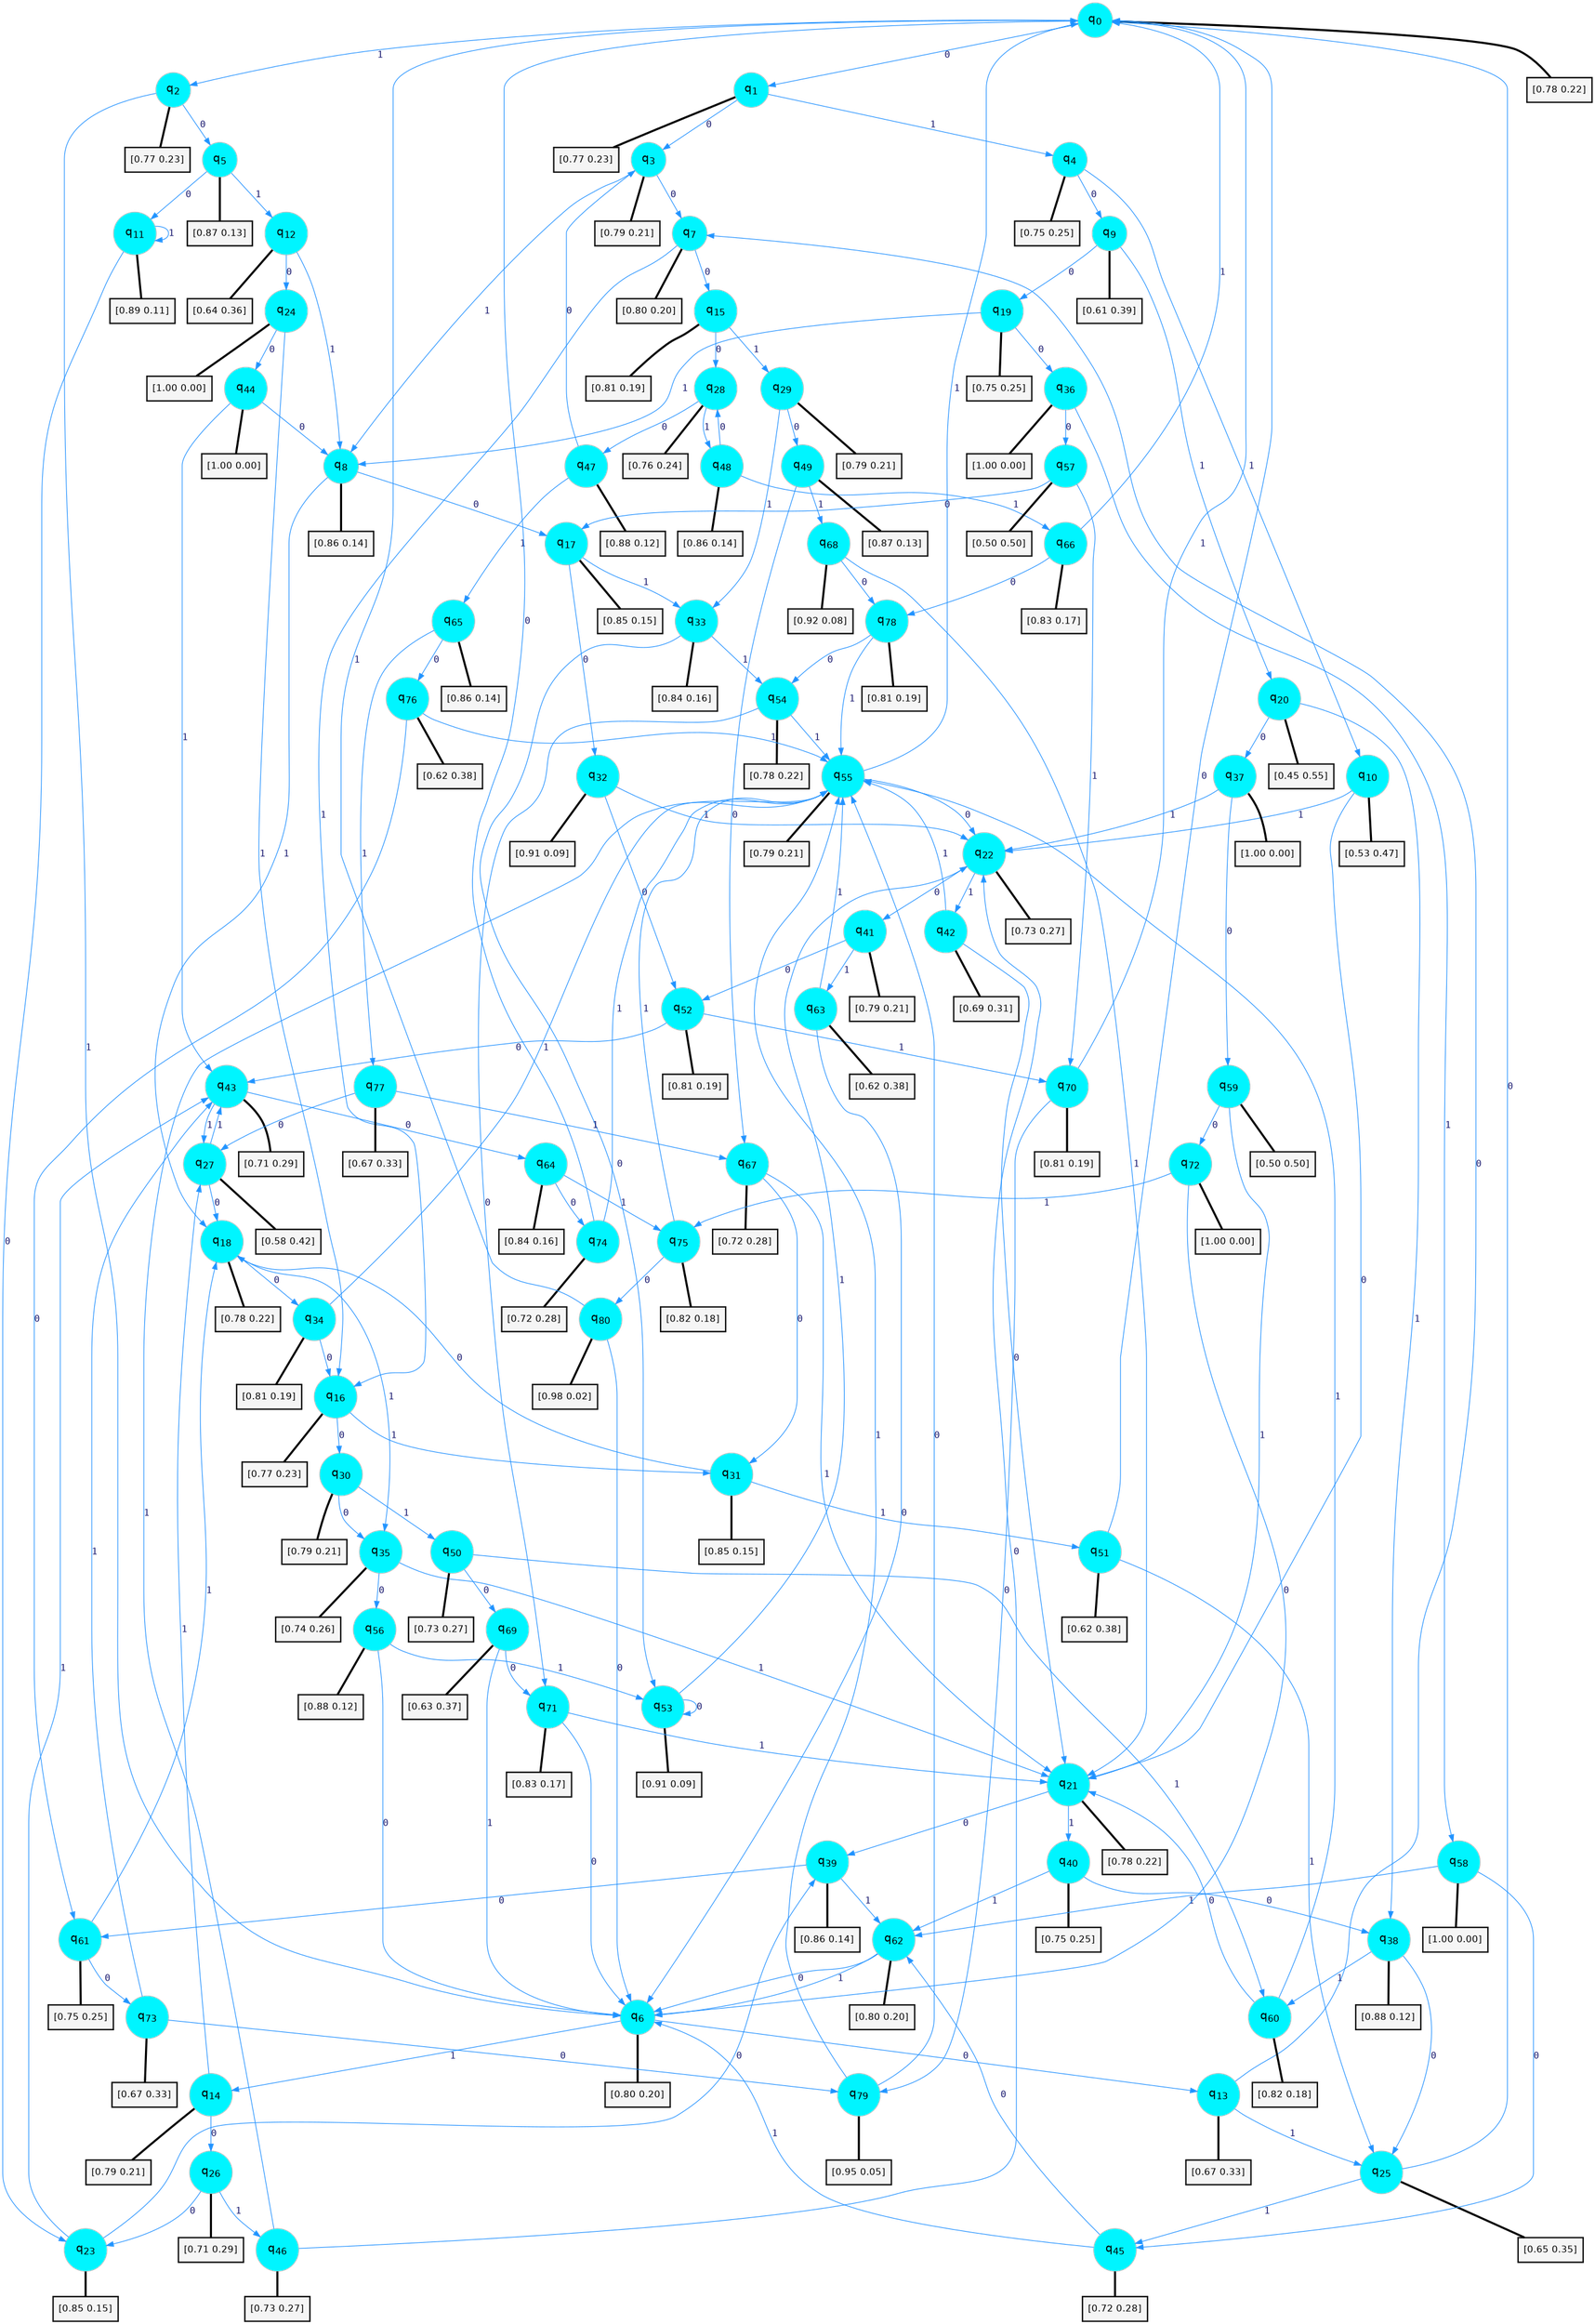 digraph G {
graph [
bgcolor=transparent, dpi=300, rankdir=TD, size="40,25"];
node [
color=gray, fillcolor=turquoise1, fontcolor=black, fontname=Helvetica, fontsize=16, fontweight=bold, shape=circle, style=filled];
edge [
arrowsize=1, color=dodgerblue1, fontcolor=midnightblue, fontname=courier, fontweight=bold, penwidth=1, style=solid, weight=20];
0[label=<q<SUB>0</SUB>>];
1[label=<q<SUB>1</SUB>>];
2[label=<q<SUB>2</SUB>>];
3[label=<q<SUB>3</SUB>>];
4[label=<q<SUB>4</SUB>>];
5[label=<q<SUB>5</SUB>>];
6[label=<q<SUB>6</SUB>>];
7[label=<q<SUB>7</SUB>>];
8[label=<q<SUB>8</SUB>>];
9[label=<q<SUB>9</SUB>>];
10[label=<q<SUB>10</SUB>>];
11[label=<q<SUB>11</SUB>>];
12[label=<q<SUB>12</SUB>>];
13[label=<q<SUB>13</SUB>>];
14[label=<q<SUB>14</SUB>>];
15[label=<q<SUB>15</SUB>>];
16[label=<q<SUB>16</SUB>>];
17[label=<q<SUB>17</SUB>>];
18[label=<q<SUB>18</SUB>>];
19[label=<q<SUB>19</SUB>>];
20[label=<q<SUB>20</SUB>>];
21[label=<q<SUB>21</SUB>>];
22[label=<q<SUB>22</SUB>>];
23[label=<q<SUB>23</SUB>>];
24[label=<q<SUB>24</SUB>>];
25[label=<q<SUB>25</SUB>>];
26[label=<q<SUB>26</SUB>>];
27[label=<q<SUB>27</SUB>>];
28[label=<q<SUB>28</SUB>>];
29[label=<q<SUB>29</SUB>>];
30[label=<q<SUB>30</SUB>>];
31[label=<q<SUB>31</SUB>>];
32[label=<q<SUB>32</SUB>>];
33[label=<q<SUB>33</SUB>>];
34[label=<q<SUB>34</SUB>>];
35[label=<q<SUB>35</SUB>>];
36[label=<q<SUB>36</SUB>>];
37[label=<q<SUB>37</SUB>>];
38[label=<q<SUB>38</SUB>>];
39[label=<q<SUB>39</SUB>>];
40[label=<q<SUB>40</SUB>>];
41[label=<q<SUB>41</SUB>>];
42[label=<q<SUB>42</SUB>>];
43[label=<q<SUB>43</SUB>>];
44[label=<q<SUB>44</SUB>>];
45[label=<q<SUB>45</SUB>>];
46[label=<q<SUB>46</SUB>>];
47[label=<q<SUB>47</SUB>>];
48[label=<q<SUB>48</SUB>>];
49[label=<q<SUB>49</SUB>>];
50[label=<q<SUB>50</SUB>>];
51[label=<q<SUB>51</SUB>>];
52[label=<q<SUB>52</SUB>>];
53[label=<q<SUB>53</SUB>>];
54[label=<q<SUB>54</SUB>>];
55[label=<q<SUB>55</SUB>>];
56[label=<q<SUB>56</SUB>>];
57[label=<q<SUB>57</SUB>>];
58[label=<q<SUB>58</SUB>>];
59[label=<q<SUB>59</SUB>>];
60[label=<q<SUB>60</SUB>>];
61[label=<q<SUB>61</SUB>>];
62[label=<q<SUB>62</SUB>>];
63[label=<q<SUB>63</SUB>>];
64[label=<q<SUB>64</SUB>>];
65[label=<q<SUB>65</SUB>>];
66[label=<q<SUB>66</SUB>>];
67[label=<q<SUB>67</SUB>>];
68[label=<q<SUB>68</SUB>>];
69[label=<q<SUB>69</SUB>>];
70[label=<q<SUB>70</SUB>>];
71[label=<q<SUB>71</SUB>>];
72[label=<q<SUB>72</SUB>>];
73[label=<q<SUB>73</SUB>>];
74[label=<q<SUB>74</SUB>>];
75[label=<q<SUB>75</SUB>>];
76[label=<q<SUB>76</SUB>>];
77[label=<q<SUB>77</SUB>>];
78[label=<q<SUB>78</SUB>>];
79[label=<q<SUB>79</SUB>>];
80[label=<q<SUB>80</SUB>>];
81[label="[0.78 0.22]", shape=box,fontcolor=black, fontname=Helvetica, fontsize=14, penwidth=2, fillcolor=whitesmoke,color=black];
82[label="[0.77 0.23]", shape=box,fontcolor=black, fontname=Helvetica, fontsize=14, penwidth=2, fillcolor=whitesmoke,color=black];
83[label="[0.77 0.23]", shape=box,fontcolor=black, fontname=Helvetica, fontsize=14, penwidth=2, fillcolor=whitesmoke,color=black];
84[label="[0.79 0.21]", shape=box,fontcolor=black, fontname=Helvetica, fontsize=14, penwidth=2, fillcolor=whitesmoke,color=black];
85[label="[0.75 0.25]", shape=box,fontcolor=black, fontname=Helvetica, fontsize=14, penwidth=2, fillcolor=whitesmoke,color=black];
86[label="[0.87 0.13]", shape=box,fontcolor=black, fontname=Helvetica, fontsize=14, penwidth=2, fillcolor=whitesmoke,color=black];
87[label="[0.80 0.20]", shape=box,fontcolor=black, fontname=Helvetica, fontsize=14, penwidth=2, fillcolor=whitesmoke,color=black];
88[label="[0.80 0.20]", shape=box,fontcolor=black, fontname=Helvetica, fontsize=14, penwidth=2, fillcolor=whitesmoke,color=black];
89[label="[0.86 0.14]", shape=box,fontcolor=black, fontname=Helvetica, fontsize=14, penwidth=2, fillcolor=whitesmoke,color=black];
90[label="[0.61 0.39]", shape=box,fontcolor=black, fontname=Helvetica, fontsize=14, penwidth=2, fillcolor=whitesmoke,color=black];
91[label="[0.53 0.47]", shape=box,fontcolor=black, fontname=Helvetica, fontsize=14, penwidth=2, fillcolor=whitesmoke,color=black];
92[label="[0.89 0.11]", shape=box,fontcolor=black, fontname=Helvetica, fontsize=14, penwidth=2, fillcolor=whitesmoke,color=black];
93[label="[0.64 0.36]", shape=box,fontcolor=black, fontname=Helvetica, fontsize=14, penwidth=2, fillcolor=whitesmoke,color=black];
94[label="[0.67 0.33]", shape=box,fontcolor=black, fontname=Helvetica, fontsize=14, penwidth=2, fillcolor=whitesmoke,color=black];
95[label="[0.79 0.21]", shape=box,fontcolor=black, fontname=Helvetica, fontsize=14, penwidth=2, fillcolor=whitesmoke,color=black];
96[label="[0.81 0.19]", shape=box,fontcolor=black, fontname=Helvetica, fontsize=14, penwidth=2, fillcolor=whitesmoke,color=black];
97[label="[0.77 0.23]", shape=box,fontcolor=black, fontname=Helvetica, fontsize=14, penwidth=2, fillcolor=whitesmoke,color=black];
98[label="[0.85 0.15]", shape=box,fontcolor=black, fontname=Helvetica, fontsize=14, penwidth=2, fillcolor=whitesmoke,color=black];
99[label="[0.78 0.22]", shape=box,fontcolor=black, fontname=Helvetica, fontsize=14, penwidth=2, fillcolor=whitesmoke,color=black];
100[label="[0.75 0.25]", shape=box,fontcolor=black, fontname=Helvetica, fontsize=14, penwidth=2, fillcolor=whitesmoke,color=black];
101[label="[0.45 0.55]", shape=box,fontcolor=black, fontname=Helvetica, fontsize=14, penwidth=2, fillcolor=whitesmoke,color=black];
102[label="[0.78 0.22]", shape=box,fontcolor=black, fontname=Helvetica, fontsize=14, penwidth=2, fillcolor=whitesmoke,color=black];
103[label="[0.73 0.27]", shape=box,fontcolor=black, fontname=Helvetica, fontsize=14, penwidth=2, fillcolor=whitesmoke,color=black];
104[label="[0.85 0.15]", shape=box,fontcolor=black, fontname=Helvetica, fontsize=14, penwidth=2, fillcolor=whitesmoke,color=black];
105[label="[1.00 0.00]", shape=box,fontcolor=black, fontname=Helvetica, fontsize=14, penwidth=2, fillcolor=whitesmoke,color=black];
106[label="[0.65 0.35]", shape=box,fontcolor=black, fontname=Helvetica, fontsize=14, penwidth=2, fillcolor=whitesmoke,color=black];
107[label="[0.71 0.29]", shape=box,fontcolor=black, fontname=Helvetica, fontsize=14, penwidth=2, fillcolor=whitesmoke,color=black];
108[label="[0.58 0.42]", shape=box,fontcolor=black, fontname=Helvetica, fontsize=14, penwidth=2, fillcolor=whitesmoke,color=black];
109[label="[0.76 0.24]", shape=box,fontcolor=black, fontname=Helvetica, fontsize=14, penwidth=2, fillcolor=whitesmoke,color=black];
110[label="[0.79 0.21]", shape=box,fontcolor=black, fontname=Helvetica, fontsize=14, penwidth=2, fillcolor=whitesmoke,color=black];
111[label="[0.79 0.21]", shape=box,fontcolor=black, fontname=Helvetica, fontsize=14, penwidth=2, fillcolor=whitesmoke,color=black];
112[label="[0.85 0.15]", shape=box,fontcolor=black, fontname=Helvetica, fontsize=14, penwidth=2, fillcolor=whitesmoke,color=black];
113[label="[0.91 0.09]", shape=box,fontcolor=black, fontname=Helvetica, fontsize=14, penwidth=2, fillcolor=whitesmoke,color=black];
114[label="[0.84 0.16]", shape=box,fontcolor=black, fontname=Helvetica, fontsize=14, penwidth=2, fillcolor=whitesmoke,color=black];
115[label="[0.81 0.19]", shape=box,fontcolor=black, fontname=Helvetica, fontsize=14, penwidth=2, fillcolor=whitesmoke,color=black];
116[label="[0.74 0.26]", shape=box,fontcolor=black, fontname=Helvetica, fontsize=14, penwidth=2, fillcolor=whitesmoke,color=black];
117[label="[1.00 0.00]", shape=box,fontcolor=black, fontname=Helvetica, fontsize=14, penwidth=2, fillcolor=whitesmoke,color=black];
118[label="[1.00 0.00]", shape=box,fontcolor=black, fontname=Helvetica, fontsize=14, penwidth=2, fillcolor=whitesmoke,color=black];
119[label="[0.88 0.12]", shape=box,fontcolor=black, fontname=Helvetica, fontsize=14, penwidth=2, fillcolor=whitesmoke,color=black];
120[label="[0.86 0.14]", shape=box,fontcolor=black, fontname=Helvetica, fontsize=14, penwidth=2, fillcolor=whitesmoke,color=black];
121[label="[0.75 0.25]", shape=box,fontcolor=black, fontname=Helvetica, fontsize=14, penwidth=2, fillcolor=whitesmoke,color=black];
122[label="[0.79 0.21]", shape=box,fontcolor=black, fontname=Helvetica, fontsize=14, penwidth=2, fillcolor=whitesmoke,color=black];
123[label="[0.69 0.31]", shape=box,fontcolor=black, fontname=Helvetica, fontsize=14, penwidth=2, fillcolor=whitesmoke,color=black];
124[label="[0.71 0.29]", shape=box,fontcolor=black, fontname=Helvetica, fontsize=14, penwidth=2, fillcolor=whitesmoke,color=black];
125[label="[1.00 0.00]", shape=box,fontcolor=black, fontname=Helvetica, fontsize=14, penwidth=2, fillcolor=whitesmoke,color=black];
126[label="[0.72 0.28]", shape=box,fontcolor=black, fontname=Helvetica, fontsize=14, penwidth=2, fillcolor=whitesmoke,color=black];
127[label="[0.73 0.27]", shape=box,fontcolor=black, fontname=Helvetica, fontsize=14, penwidth=2, fillcolor=whitesmoke,color=black];
128[label="[0.88 0.12]", shape=box,fontcolor=black, fontname=Helvetica, fontsize=14, penwidth=2, fillcolor=whitesmoke,color=black];
129[label="[0.86 0.14]", shape=box,fontcolor=black, fontname=Helvetica, fontsize=14, penwidth=2, fillcolor=whitesmoke,color=black];
130[label="[0.87 0.13]", shape=box,fontcolor=black, fontname=Helvetica, fontsize=14, penwidth=2, fillcolor=whitesmoke,color=black];
131[label="[0.73 0.27]", shape=box,fontcolor=black, fontname=Helvetica, fontsize=14, penwidth=2, fillcolor=whitesmoke,color=black];
132[label="[0.62 0.38]", shape=box,fontcolor=black, fontname=Helvetica, fontsize=14, penwidth=2, fillcolor=whitesmoke,color=black];
133[label="[0.81 0.19]", shape=box,fontcolor=black, fontname=Helvetica, fontsize=14, penwidth=2, fillcolor=whitesmoke,color=black];
134[label="[0.91 0.09]", shape=box,fontcolor=black, fontname=Helvetica, fontsize=14, penwidth=2, fillcolor=whitesmoke,color=black];
135[label="[0.78 0.22]", shape=box,fontcolor=black, fontname=Helvetica, fontsize=14, penwidth=2, fillcolor=whitesmoke,color=black];
136[label="[0.79 0.21]", shape=box,fontcolor=black, fontname=Helvetica, fontsize=14, penwidth=2, fillcolor=whitesmoke,color=black];
137[label="[0.88 0.12]", shape=box,fontcolor=black, fontname=Helvetica, fontsize=14, penwidth=2, fillcolor=whitesmoke,color=black];
138[label="[0.50 0.50]", shape=box,fontcolor=black, fontname=Helvetica, fontsize=14, penwidth=2, fillcolor=whitesmoke,color=black];
139[label="[1.00 0.00]", shape=box,fontcolor=black, fontname=Helvetica, fontsize=14, penwidth=2, fillcolor=whitesmoke,color=black];
140[label="[0.50 0.50]", shape=box,fontcolor=black, fontname=Helvetica, fontsize=14, penwidth=2, fillcolor=whitesmoke,color=black];
141[label="[0.82 0.18]", shape=box,fontcolor=black, fontname=Helvetica, fontsize=14, penwidth=2, fillcolor=whitesmoke,color=black];
142[label="[0.75 0.25]", shape=box,fontcolor=black, fontname=Helvetica, fontsize=14, penwidth=2, fillcolor=whitesmoke,color=black];
143[label="[0.80 0.20]", shape=box,fontcolor=black, fontname=Helvetica, fontsize=14, penwidth=2, fillcolor=whitesmoke,color=black];
144[label="[0.62 0.38]", shape=box,fontcolor=black, fontname=Helvetica, fontsize=14, penwidth=2, fillcolor=whitesmoke,color=black];
145[label="[0.84 0.16]", shape=box,fontcolor=black, fontname=Helvetica, fontsize=14, penwidth=2, fillcolor=whitesmoke,color=black];
146[label="[0.86 0.14]", shape=box,fontcolor=black, fontname=Helvetica, fontsize=14, penwidth=2, fillcolor=whitesmoke,color=black];
147[label="[0.83 0.17]", shape=box,fontcolor=black, fontname=Helvetica, fontsize=14, penwidth=2, fillcolor=whitesmoke,color=black];
148[label="[0.72 0.28]", shape=box,fontcolor=black, fontname=Helvetica, fontsize=14, penwidth=2, fillcolor=whitesmoke,color=black];
149[label="[0.92 0.08]", shape=box,fontcolor=black, fontname=Helvetica, fontsize=14, penwidth=2, fillcolor=whitesmoke,color=black];
150[label="[0.63 0.37]", shape=box,fontcolor=black, fontname=Helvetica, fontsize=14, penwidth=2, fillcolor=whitesmoke,color=black];
151[label="[0.81 0.19]", shape=box,fontcolor=black, fontname=Helvetica, fontsize=14, penwidth=2, fillcolor=whitesmoke,color=black];
152[label="[0.83 0.17]", shape=box,fontcolor=black, fontname=Helvetica, fontsize=14, penwidth=2, fillcolor=whitesmoke,color=black];
153[label="[1.00 0.00]", shape=box,fontcolor=black, fontname=Helvetica, fontsize=14, penwidth=2, fillcolor=whitesmoke,color=black];
154[label="[0.67 0.33]", shape=box,fontcolor=black, fontname=Helvetica, fontsize=14, penwidth=2, fillcolor=whitesmoke,color=black];
155[label="[0.72 0.28]", shape=box,fontcolor=black, fontname=Helvetica, fontsize=14, penwidth=2, fillcolor=whitesmoke,color=black];
156[label="[0.82 0.18]", shape=box,fontcolor=black, fontname=Helvetica, fontsize=14, penwidth=2, fillcolor=whitesmoke,color=black];
157[label="[0.62 0.38]", shape=box,fontcolor=black, fontname=Helvetica, fontsize=14, penwidth=2, fillcolor=whitesmoke,color=black];
158[label="[0.67 0.33]", shape=box,fontcolor=black, fontname=Helvetica, fontsize=14, penwidth=2, fillcolor=whitesmoke,color=black];
159[label="[0.81 0.19]", shape=box,fontcolor=black, fontname=Helvetica, fontsize=14, penwidth=2, fillcolor=whitesmoke,color=black];
160[label="[0.95 0.05]", shape=box,fontcolor=black, fontname=Helvetica, fontsize=14, penwidth=2, fillcolor=whitesmoke,color=black];
161[label="[0.98 0.02]", shape=box,fontcolor=black, fontname=Helvetica, fontsize=14, penwidth=2, fillcolor=whitesmoke,color=black];
0->1 [label=0];
0->2 [label=1];
0->81 [arrowhead=none, penwidth=3,color=black];
1->3 [label=0];
1->4 [label=1];
1->82 [arrowhead=none, penwidth=3,color=black];
2->5 [label=0];
2->6 [label=1];
2->83 [arrowhead=none, penwidth=3,color=black];
3->7 [label=0];
3->8 [label=1];
3->84 [arrowhead=none, penwidth=3,color=black];
4->9 [label=0];
4->10 [label=1];
4->85 [arrowhead=none, penwidth=3,color=black];
5->11 [label=0];
5->12 [label=1];
5->86 [arrowhead=none, penwidth=3,color=black];
6->13 [label=0];
6->14 [label=1];
6->87 [arrowhead=none, penwidth=3,color=black];
7->15 [label=0];
7->16 [label=1];
7->88 [arrowhead=none, penwidth=3,color=black];
8->17 [label=0];
8->18 [label=1];
8->89 [arrowhead=none, penwidth=3,color=black];
9->19 [label=0];
9->20 [label=1];
9->90 [arrowhead=none, penwidth=3,color=black];
10->21 [label=0];
10->22 [label=1];
10->91 [arrowhead=none, penwidth=3,color=black];
11->23 [label=0];
11->11 [label=1];
11->92 [arrowhead=none, penwidth=3,color=black];
12->24 [label=0];
12->8 [label=1];
12->93 [arrowhead=none, penwidth=3,color=black];
13->7 [label=0];
13->25 [label=1];
13->94 [arrowhead=none, penwidth=3,color=black];
14->26 [label=0];
14->27 [label=1];
14->95 [arrowhead=none, penwidth=3,color=black];
15->28 [label=0];
15->29 [label=1];
15->96 [arrowhead=none, penwidth=3,color=black];
16->30 [label=0];
16->31 [label=1];
16->97 [arrowhead=none, penwidth=3,color=black];
17->32 [label=0];
17->33 [label=1];
17->98 [arrowhead=none, penwidth=3,color=black];
18->34 [label=0];
18->35 [label=1];
18->99 [arrowhead=none, penwidth=3,color=black];
19->36 [label=0];
19->8 [label=1];
19->100 [arrowhead=none, penwidth=3,color=black];
20->37 [label=0];
20->38 [label=1];
20->101 [arrowhead=none, penwidth=3,color=black];
21->39 [label=0];
21->40 [label=1];
21->102 [arrowhead=none, penwidth=3,color=black];
22->41 [label=0];
22->42 [label=1];
22->103 [arrowhead=none, penwidth=3,color=black];
23->39 [label=0];
23->43 [label=1];
23->104 [arrowhead=none, penwidth=3,color=black];
24->44 [label=0];
24->16 [label=1];
24->105 [arrowhead=none, penwidth=3,color=black];
25->0 [label=0];
25->45 [label=1];
25->106 [arrowhead=none, penwidth=3,color=black];
26->23 [label=0];
26->46 [label=1];
26->107 [arrowhead=none, penwidth=3,color=black];
27->18 [label=0];
27->43 [label=1];
27->108 [arrowhead=none, penwidth=3,color=black];
28->47 [label=0];
28->48 [label=1];
28->109 [arrowhead=none, penwidth=3,color=black];
29->49 [label=0];
29->33 [label=1];
29->110 [arrowhead=none, penwidth=3,color=black];
30->35 [label=0];
30->50 [label=1];
30->111 [arrowhead=none, penwidth=3,color=black];
31->18 [label=0];
31->51 [label=1];
31->112 [arrowhead=none, penwidth=3,color=black];
32->52 [label=0];
32->22 [label=1];
32->113 [arrowhead=none, penwidth=3,color=black];
33->53 [label=0];
33->54 [label=1];
33->114 [arrowhead=none, penwidth=3,color=black];
34->16 [label=0];
34->55 [label=1];
34->115 [arrowhead=none, penwidth=3,color=black];
35->56 [label=0];
35->21 [label=1];
35->116 [arrowhead=none, penwidth=3,color=black];
36->57 [label=0];
36->58 [label=1];
36->117 [arrowhead=none, penwidth=3,color=black];
37->59 [label=0];
37->22 [label=1];
37->118 [arrowhead=none, penwidth=3,color=black];
38->25 [label=0];
38->60 [label=1];
38->119 [arrowhead=none, penwidth=3,color=black];
39->61 [label=0];
39->62 [label=1];
39->120 [arrowhead=none, penwidth=3,color=black];
40->38 [label=0];
40->62 [label=1];
40->121 [arrowhead=none, penwidth=3,color=black];
41->52 [label=0];
41->63 [label=1];
41->122 [arrowhead=none, penwidth=3,color=black];
42->21 [label=0];
42->55 [label=1];
42->123 [arrowhead=none, penwidth=3,color=black];
43->64 [label=0];
43->27 [label=1];
43->124 [arrowhead=none, penwidth=3,color=black];
44->8 [label=0];
44->43 [label=1];
44->125 [arrowhead=none, penwidth=3,color=black];
45->62 [label=0];
45->6 [label=1];
45->126 [arrowhead=none, penwidth=3,color=black];
46->22 [label=0];
46->55 [label=1];
46->127 [arrowhead=none, penwidth=3,color=black];
47->3 [label=0];
47->65 [label=1];
47->128 [arrowhead=none, penwidth=3,color=black];
48->28 [label=0];
48->66 [label=1];
48->129 [arrowhead=none, penwidth=3,color=black];
49->67 [label=0];
49->68 [label=1];
49->130 [arrowhead=none, penwidth=3,color=black];
50->69 [label=0];
50->60 [label=1];
50->131 [arrowhead=none, penwidth=3,color=black];
51->0 [label=0];
51->25 [label=1];
51->132 [arrowhead=none, penwidth=3,color=black];
52->43 [label=0];
52->70 [label=1];
52->133 [arrowhead=none, penwidth=3,color=black];
53->53 [label=0];
53->22 [label=1];
53->134 [arrowhead=none, penwidth=3,color=black];
54->71 [label=0];
54->55 [label=1];
54->135 [arrowhead=none, penwidth=3,color=black];
55->22 [label=0];
55->0 [label=1];
55->136 [arrowhead=none, penwidth=3,color=black];
56->6 [label=0];
56->53 [label=1];
56->137 [arrowhead=none, penwidth=3,color=black];
57->17 [label=0];
57->70 [label=1];
57->138 [arrowhead=none, penwidth=3,color=black];
58->45 [label=0];
58->62 [label=1];
58->139 [arrowhead=none, penwidth=3,color=black];
59->72 [label=0];
59->21 [label=1];
59->140 [arrowhead=none, penwidth=3,color=black];
60->21 [label=0];
60->55 [label=1];
60->141 [arrowhead=none, penwidth=3,color=black];
61->73 [label=0];
61->18 [label=1];
61->142 [arrowhead=none, penwidth=3,color=black];
62->6 [label=0];
62->6 [label=1];
62->143 [arrowhead=none, penwidth=3,color=black];
63->6 [label=0];
63->55 [label=1];
63->144 [arrowhead=none, penwidth=3,color=black];
64->74 [label=0];
64->75 [label=1];
64->145 [arrowhead=none, penwidth=3,color=black];
65->76 [label=0];
65->77 [label=1];
65->146 [arrowhead=none, penwidth=3,color=black];
66->78 [label=0];
66->0 [label=1];
66->147 [arrowhead=none, penwidth=3,color=black];
67->31 [label=0];
67->21 [label=1];
67->148 [arrowhead=none, penwidth=3,color=black];
68->78 [label=0];
68->21 [label=1];
68->149 [arrowhead=none, penwidth=3,color=black];
69->71 [label=0];
69->6 [label=1];
69->150 [arrowhead=none, penwidth=3,color=black];
70->79 [label=0];
70->0 [label=1];
70->151 [arrowhead=none, penwidth=3,color=black];
71->6 [label=0];
71->21 [label=1];
71->152 [arrowhead=none, penwidth=3,color=black];
72->6 [label=0];
72->75 [label=1];
72->153 [arrowhead=none, penwidth=3,color=black];
73->79 [label=0];
73->43 [label=1];
73->154 [arrowhead=none, penwidth=3,color=black];
74->0 [label=0];
74->55 [label=1];
74->155 [arrowhead=none, penwidth=3,color=black];
75->80 [label=0];
75->55 [label=1];
75->156 [arrowhead=none, penwidth=3,color=black];
76->61 [label=0];
76->55 [label=1];
76->157 [arrowhead=none, penwidth=3,color=black];
77->27 [label=0];
77->67 [label=1];
77->158 [arrowhead=none, penwidth=3,color=black];
78->54 [label=0];
78->55 [label=1];
78->159 [arrowhead=none, penwidth=3,color=black];
79->55 [label=0];
79->55 [label=1];
79->160 [arrowhead=none, penwidth=3,color=black];
80->6 [label=0];
80->0 [label=1];
80->161 [arrowhead=none, penwidth=3,color=black];
}
